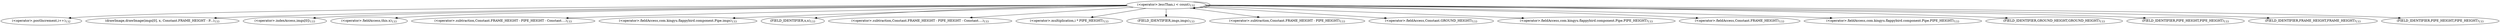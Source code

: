 digraph "drawBottomNormal" {  
"354" [label = <(&lt;operator&gt;.lessThan,i &lt; count)<SUB>132</SUB>> ]
"357" [label = <(&lt;operator&gt;.postIncrement,i++)<SUB>132</SUB>> ]
"360" [label = <(drawImage,drawImage(imgs[0], x, Constant.FRAME_HEIGHT - P...)<SUB>133</SUB>> ]
"362" [label = <(&lt;operator&gt;.indexAccess,imgs[0])<SUB>133</SUB>> ]
"367" [label = <(&lt;operator&gt;.fieldAccess,this.x)<SUB>133</SUB>> ]
"370" [label = <(&lt;operator&gt;.subtraction,Constant.FRAME_HEIGHT - PIPE_HEIGHT - Constant....)<SUB>133</SUB>> ]
"363" [label = <(&lt;operator&gt;.fieldAccess,com.kingyu.flappybird.component.Pipe.imgs)<SUB>133</SUB>> ]
"369" [label = <(FIELD_IDENTIFIER,x,x)<SUB>133</SUB>> ]
"371" [label = <(&lt;operator&gt;.subtraction,Constant.FRAME_HEIGHT - PIPE_HEIGHT - Constant....)<SUB>133</SUB>> ]
"382" [label = <(&lt;operator&gt;.multiplication,i * PIPE_HEIGHT)<SUB>133</SUB>> ]
"365" [label = <(FIELD_IDENTIFIER,imgs,imgs)<SUB>133</SUB>> ]
"372" [label = <(&lt;operator&gt;.subtraction,Constant.FRAME_HEIGHT - PIPE_HEIGHT)<SUB>133</SUB>> ]
"379" [label = <(&lt;operator&gt;.fieldAccess,Constant.GROUND_HEIGHT)<SUB>133</SUB>> ]
"384" [label = <(&lt;operator&gt;.fieldAccess,com.kingyu.flappybird.component.Pipe.PIPE_HEIGHT)<SUB>133</SUB>> ]
"373" [label = <(&lt;operator&gt;.fieldAccess,Constant.FRAME_HEIGHT)<SUB>133</SUB>> ]
"376" [label = <(&lt;operator&gt;.fieldAccess,com.kingyu.flappybird.component.Pipe.PIPE_HEIGHT)<SUB>133</SUB>> ]
"381" [label = <(FIELD_IDENTIFIER,GROUND_HEIGHT,GROUND_HEIGHT)<SUB>133</SUB>> ]
"386" [label = <(FIELD_IDENTIFIER,PIPE_HEIGHT,PIPE_HEIGHT)<SUB>133</SUB>> ]
"375" [label = <(FIELD_IDENTIFIER,FRAME_HEIGHT,FRAME_HEIGHT)<SUB>133</SUB>> ]
"378" [label = <(FIELD_IDENTIFIER,PIPE_HEIGHT,PIPE_HEIGHT)<SUB>133</SUB>> ]
  "354" -> "372" 
  "354" -> "357" 
  "354" -> "381" 
  "354" -> "376" 
  "354" -> "365" 
  "354" -> "384" 
  "354" -> "354" 
  "354" -> "362" 
  "354" -> "379" 
  "354" -> "382" 
  "354" -> "386" 
  "354" -> "369" 
  "354" -> "371" 
  "354" -> "373" 
  "354" -> "360" 
  "354" -> "370" 
  "354" -> "375" 
  "354" -> "378" 
  "354" -> "363" 
  "354" -> "367" 
}
